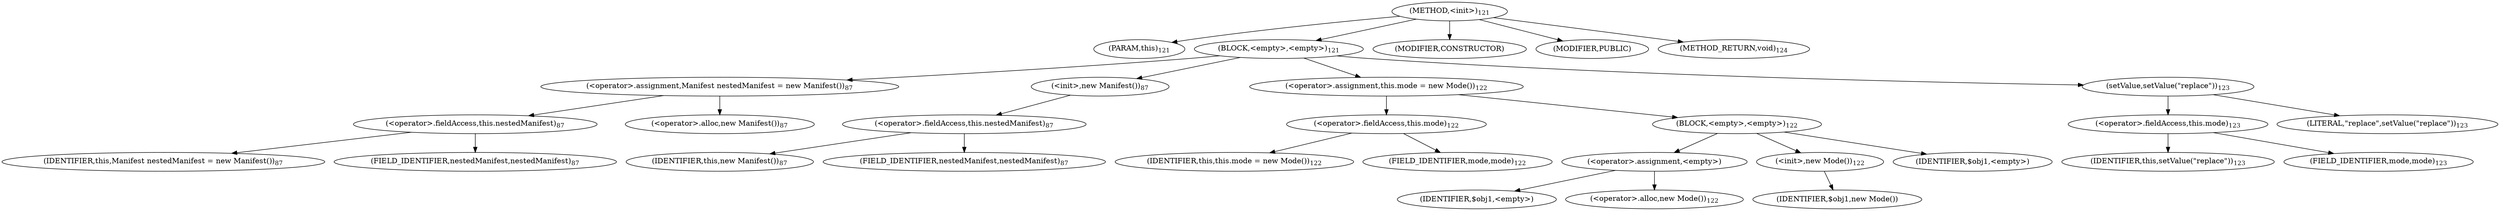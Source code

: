 digraph "&lt;init&gt;" {  
"63" [label = <(METHOD,&lt;init&gt;)<SUB>121</SUB>> ]
"64" [label = <(PARAM,this)<SUB>121</SUB>> ]
"65" [label = <(BLOCK,&lt;empty&gt;,&lt;empty&gt;)<SUB>121</SUB>> ]
"66" [label = <(&lt;operator&gt;.assignment,Manifest nestedManifest = new Manifest())<SUB>87</SUB>> ]
"67" [label = <(&lt;operator&gt;.fieldAccess,this.nestedManifest)<SUB>87</SUB>> ]
"68" [label = <(IDENTIFIER,this,Manifest nestedManifest = new Manifest())<SUB>87</SUB>> ]
"69" [label = <(FIELD_IDENTIFIER,nestedManifest,nestedManifest)<SUB>87</SUB>> ]
"70" [label = <(&lt;operator&gt;.alloc,new Manifest())<SUB>87</SUB>> ]
"71" [label = <(&lt;init&gt;,new Manifest())<SUB>87</SUB>> ]
"72" [label = <(&lt;operator&gt;.fieldAccess,this.nestedManifest)<SUB>87</SUB>> ]
"73" [label = <(IDENTIFIER,this,new Manifest())<SUB>87</SUB>> ]
"74" [label = <(FIELD_IDENTIFIER,nestedManifest,nestedManifest)<SUB>87</SUB>> ]
"75" [label = <(&lt;operator&gt;.assignment,this.mode = new Mode())<SUB>122</SUB>> ]
"76" [label = <(&lt;operator&gt;.fieldAccess,this.mode)<SUB>122</SUB>> ]
"77" [label = <(IDENTIFIER,this,this.mode = new Mode())<SUB>122</SUB>> ]
"78" [label = <(FIELD_IDENTIFIER,mode,mode)<SUB>122</SUB>> ]
"79" [label = <(BLOCK,&lt;empty&gt;,&lt;empty&gt;)<SUB>122</SUB>> ]
"80" [label = <(&lt;operator&gt;.assignment,&lt;empty&gt;)> ]
"81" [label = <(IDENTIFIER,$obj1,&lt;empty&gt;)> ]
"82" [label = <(&lt;operator&gt;.alloc,new Mode())<SUB>122</SUB>> ]
"83" [label = <(&lt;init&gt;,new Mode())<SUB>122</SUB>> ]
"84" [label = <(IDENTIFIER,$obj1,new Mode())> ]
"85" [label = <(IDENTIFIER,$obj1,&lt;empty&gt;)> ]
"86" [label = <(setValue,setValue(&quot;replace&quot;))<SUB>123</SUB>> ]
"87" [label = <(&lt;operator&gt;.fieldAccess,this.mode)<SUB>123</SUB>> ]
"88" [label = <(IDENTIFIER,this,setValue(&quot;replace&quot;))<SUB>123</SUB>> ]
"89" [label = <(FIELD_IDENTIFIER,mode,mode)<SUB>123</SUB>> ]
"90" [label = <(LITERAL,&quot;replace&quot;,setValue(&quot;replace&quot;))<SUB>123</SUB>> ]
"91" [label = <(MODIFIER,CONSTRUCTOR)> ]
"92" [label = <(MODIFIER,PUBLIC)> ]
"93" [label = <(METHOD_RETURN,void)<SUB>124</SUB>> ]
  "63" -> "64" 
  "63" -> "65" 
  "63" -> "91" 
  "63" -> "92" 
  "63" -> "93" 
  "65" -> "66" 
  "65" -> "71" 
  "65" -> "75" 
  "65" -> "86" 
  "66" -> "67" 
  "66" -> "70" 
  "67" -> "68" 
  "67" -> "69" 
  "71" -> "72" 
  "72" -> "73" 
  "72" -> "74" 
  "75" -> "76" 
  "75" -> "79" 
  "76" -> "77" 
  "76" -> "78" 
  "79" -> "80" 
  "79" -> "83" 
  "79" -> "85" 
  "80" -> "81" 
  "80" -> "82" 
  "83" -> "84" 
  "86" -> "87" 
  "86" -> "90" 
  "87" -> "88" 
  "87" -> "89" 
}
